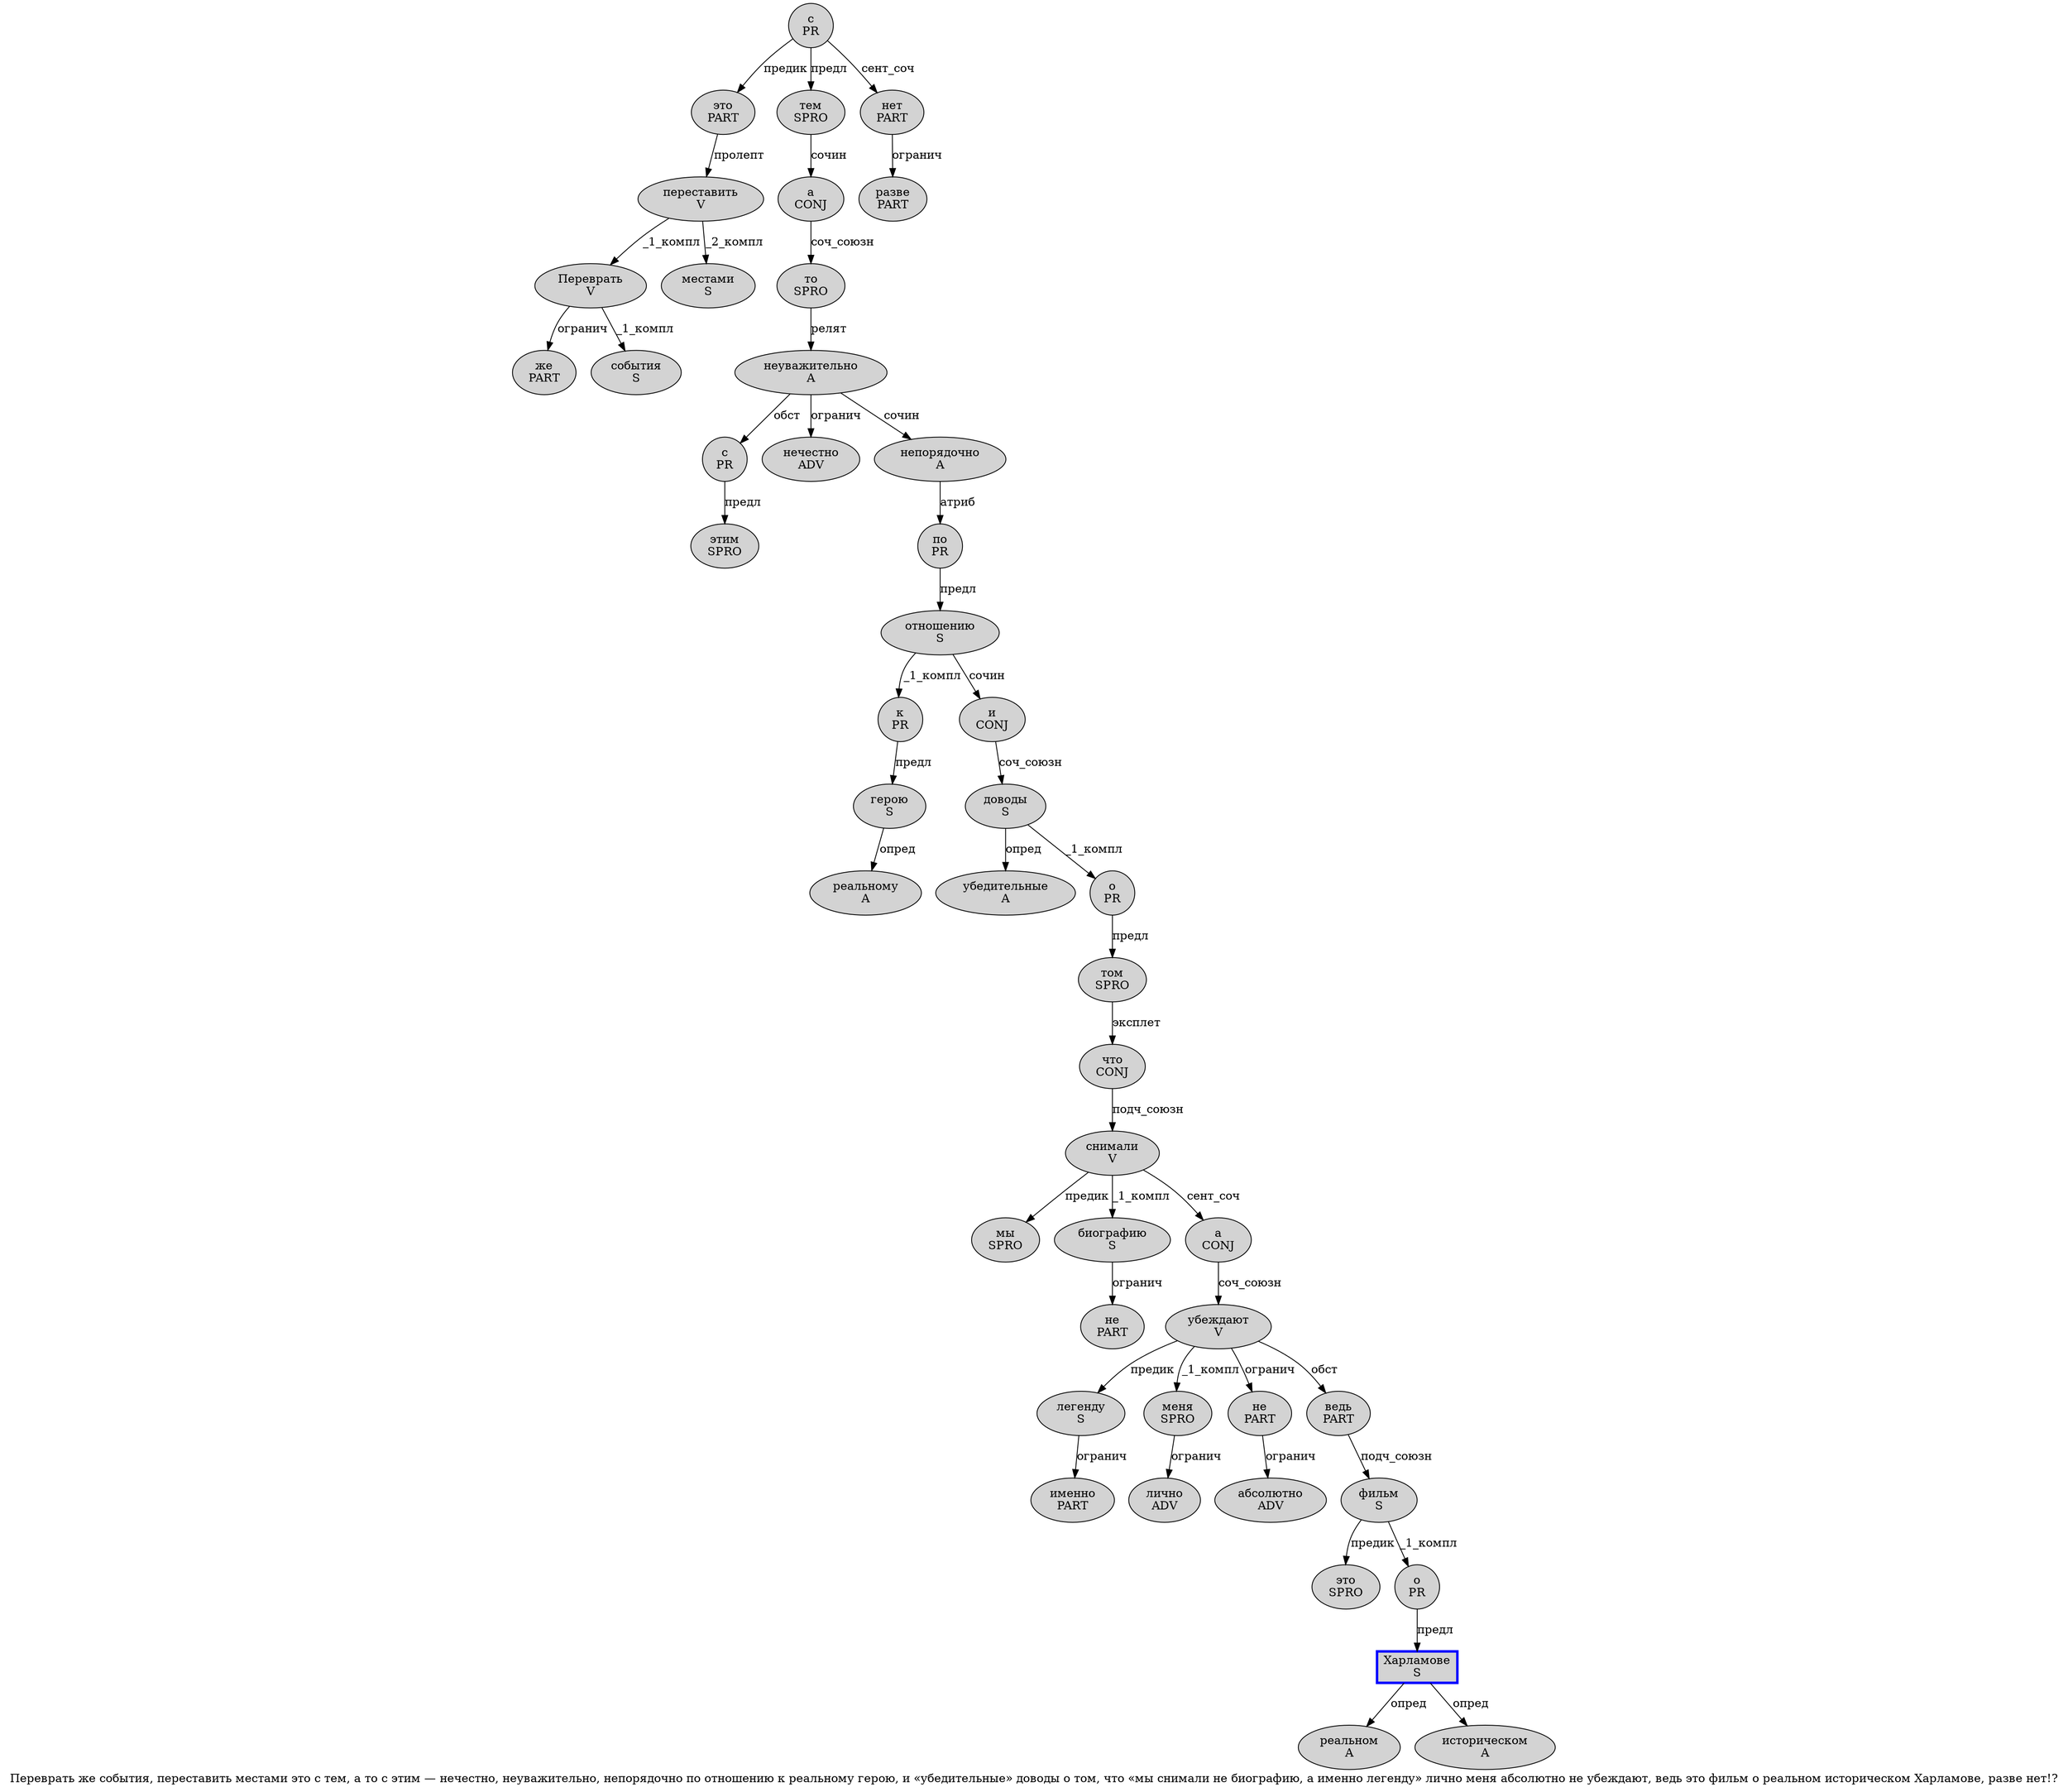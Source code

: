 digraph SENTENCE_3355 {
	graph [label="Переврать же события, переставить местами это с тем, а то с этим — нечестно, неуважительно, непорядочно по отношению к реальному герою, и «убедительные» доводы о том, что «мы снимали не биографию, а именно легенду» лично меня абсолютно не убеждают, ведь это фильм о реальном историческом Харламове, разве нет!?"]
	node [style=filled]
		0 [label="Переврать
V" color="" fillcolor=lightgray penwidth=1 shape=ellipse]
		1 [label="же
PART" color="" fillcolor=lightgray penwidth=1 shape=ellipse]
		2 [label="события
S" color="" fillcolor=lightgray penwidth=1 shape=ellipse]
		4 [label="переставить
V" color="" fillcolor=lightgray penwidth=1 shape=ellipse]
		5 [label="местами
S" color="" fillcolor=lightgray penwidth=1 shape=ellipse]
		6 [label="это
PART" color="" fillcolor=lightgray penwidth=1 shape=ellipse]
		7 [label="с
PR" color="" fillcolor=lightgray penwidth=1 shape=ellipse]
		8 [label="тем
SPRO" color="" fillcolor=lightgray penwidth=1 shape=ellipse]
		10 [label="а
CONJ" color="" fillcolor=lightgray penwidth=1 shape=ellipse]
		11 [label="то
SPRO" color="" fillcolor=lightgray penwidth=1 shape=ellipse]
		12 [label="с
PR" color="" fillcolor=lightgray penwidth=1 shape=ellipse]
		13 [label="этим
SPRO" color="" fillcolor=lightgray penwidth=1 shape=ellipse]
		15 [label="нечестно
ADV" color="" fillcolor=lightgray penwidth=1 shape=ellipse]
		17 [label="неуважительно
A" color="" fillcolor=lightgray penwidth=1 shape=ellipse]
		19 [label="непорядочно
A" color="" fillcolor=lightgray penwidth=1 shape=ellipse]
		20 [label="по
PR" color="" fillcolor=lightgray penwidth=1 shape=ellipse]
		21 [label="отношению
S" color="" fillcolor=lightgray penwidth=1 shape=ellipse]
		22 [label="к
PR" color="" fillcolor=lightgray penwidth=1 shape=ellipse]
		23 [label="реальному
A" color="" fillcolor=lightgray penwidth=1 shape=ellipse]
		24 [label="герою
S" color="" fillcolor=lightgray penwidth=1 shape=ellipse]
		26 [label="и
CONJ" color="" fillcolor=lightgray penwidth=1 shape=ellipse]
		28 [label="убедительные
A" color="" fillcolor=lightgray penwidth=1 shape=ellipse]
		30 [label="доводы
S" color="" fillcolor=lightgray penwidth=1 shape=ellipse]
		31 [label="о
PR" color="" fillcolor=lightgray penwidth=1 shape=ellipse]
		32 [label="том
SPRO" color="" fillcolor=lightgray penwidth=1 shape=ellipse]
		34 [label="что
CONJ" color="" fillcolor=lightgray penwidth=1 shape=ellipse]
		36 [label="мы
SPRO" color="" fillcolor=lightgray penwidth=1 shape=ellipse]
		37 [label="снимали
V" color="" fillcolor=lightgray penwidth=1 shape=ellipse]
		38 [label="не
PART" color="" fillcolor=lightgray penwidth=1 shape=ellipse]
		39 [label="биографию
S" color="" fillcolor=lightgray penwidth=1 shape=ellipse]
		41 [label="а
CONJ" color="" fillcolor=lightgray penwidth=1 shape=ellipse]
		42 [label="именно
PART" color="" fillcolor=lightgray penwidth=1 shape=ellipse]
		43 [label="легенду
S" color="" fillcolor=lightgray penwidth=1 shape=ellipse]
		45 [label="лично
ADV" color="" fillcolor=lightgray penwidth=1 shape=ellipse]
		46 [label="меня
SPRO" color="" fillcolor=lightgray penwidth=1 shape=ellipse]
		47 [label="абсолютно
ADV" color="" fillcolor=lightgray penwidth=1 shape=ellipse]
		48 [label="не
PART" color="" fillcolor=lightgray penwidth=1 shape=ellipse]
		49 [label="убеждают
V" color="" fillcolor=lightgray penwidth=1 shape=ellipse]
		51 [label="ведь
PART" color="" fillcolor=lightgray penwidth=1 shape=ellipse]
		52 [label="это
SPRO" color="" fillcolor=lightgray penwidth=1 shape=ellipse]
		53 [label="фильм
S" color="" fillcolor=lightgray penwidth=1 shape=ellipse]
		54 [label="о
PR" color="" fillcolor=lightgray penwidth=1 shape=ellipse]
		55 [label="реальном
A" color="" fillcolor=lightgray penwidth=1 shape=ellipse]
		56 [label="историческом
A" color="" fillcolor=lightgray penwidth=1 shape=ellipse]
		57 [label="Харламове
S" color=blue fillcolor=lightgray penwidth=3 shape=box]
		59 [label="разве
PART" color="" fillcolor=lightgray penwidth=1 shape=ellipse]
		60 [label="нет
PART" color="" fillcolor=lightgray penwidth=1 shape=ellipse]
			11 -> 17 [label="релят"]
			31 -> 32 [label="предл"]
			17 -> 12 [label="обст"]
			17 -> 15 [label="огранич"]
			17 -> 19 [label="сочин"]
			37 -> 36 [label="предик"]
			37 -> 39 [label="_1_компл"]
			37 -> 41 [label="сент_соч"]
			39 -> 38 [label="огранич"]
			53 -> 52 [label="предик"]
			53 -> 54 [label="_1_компл"]
			12 -> 13 [label="предл"]
			19 -> 20 [label="атриб"]
			21 -> 22 [label="_1_компл"]
			21 -> 26 [label="сочин"]
			22 -> 24 [label="предл"]
			4 -> 0 [label="_1_компл"]
			4 -> 5 [label="_2_компл"]
			0 -> 1 [label="огранич"]
			0 -> 2 [label="_1_компл"]
			57 -> 55 [label="опред"]
			57 -> 56 [label="опред"]
			32 -> 34 [label="эксплет"]
			6 -> 4 [label="пролепт"]
			54 -> 57 [label="предл"]
			48 -> 47 [label="огранич"]
			26 -> 30 [label="соч_союзн"]
			24 -> 23 [label="опред"]
			41 -> 49 [label="соч_союзн"]
			30 -> 28 [label="опред"]
			30 -> 31 [label="_1_компл"]
			7 -> 6 [label="предик"]
			7 -> 8 [label="предл"]
			7 -> 60 [label="сент_соч"]
			8 -> 10 [label="сочин"]
			43 -> 42 [label="огранич"]
			60 -> 59 [label="огранич"]
			49 -> 43 [label="предик"]
			49 -> 46 [label="_1_компл"]
			49 -> 48 [label="огранич"]
			49 -> 51 [label="обст"]
			34 -> 37 [label="подч_союзн"]
			51 -> 53 [label="подч_союзн"]
			46 -> 45 [label="огранич"]
			10 -> 11 [label="соч_союзн"]
			20 -> 21 [label="предл"]
}